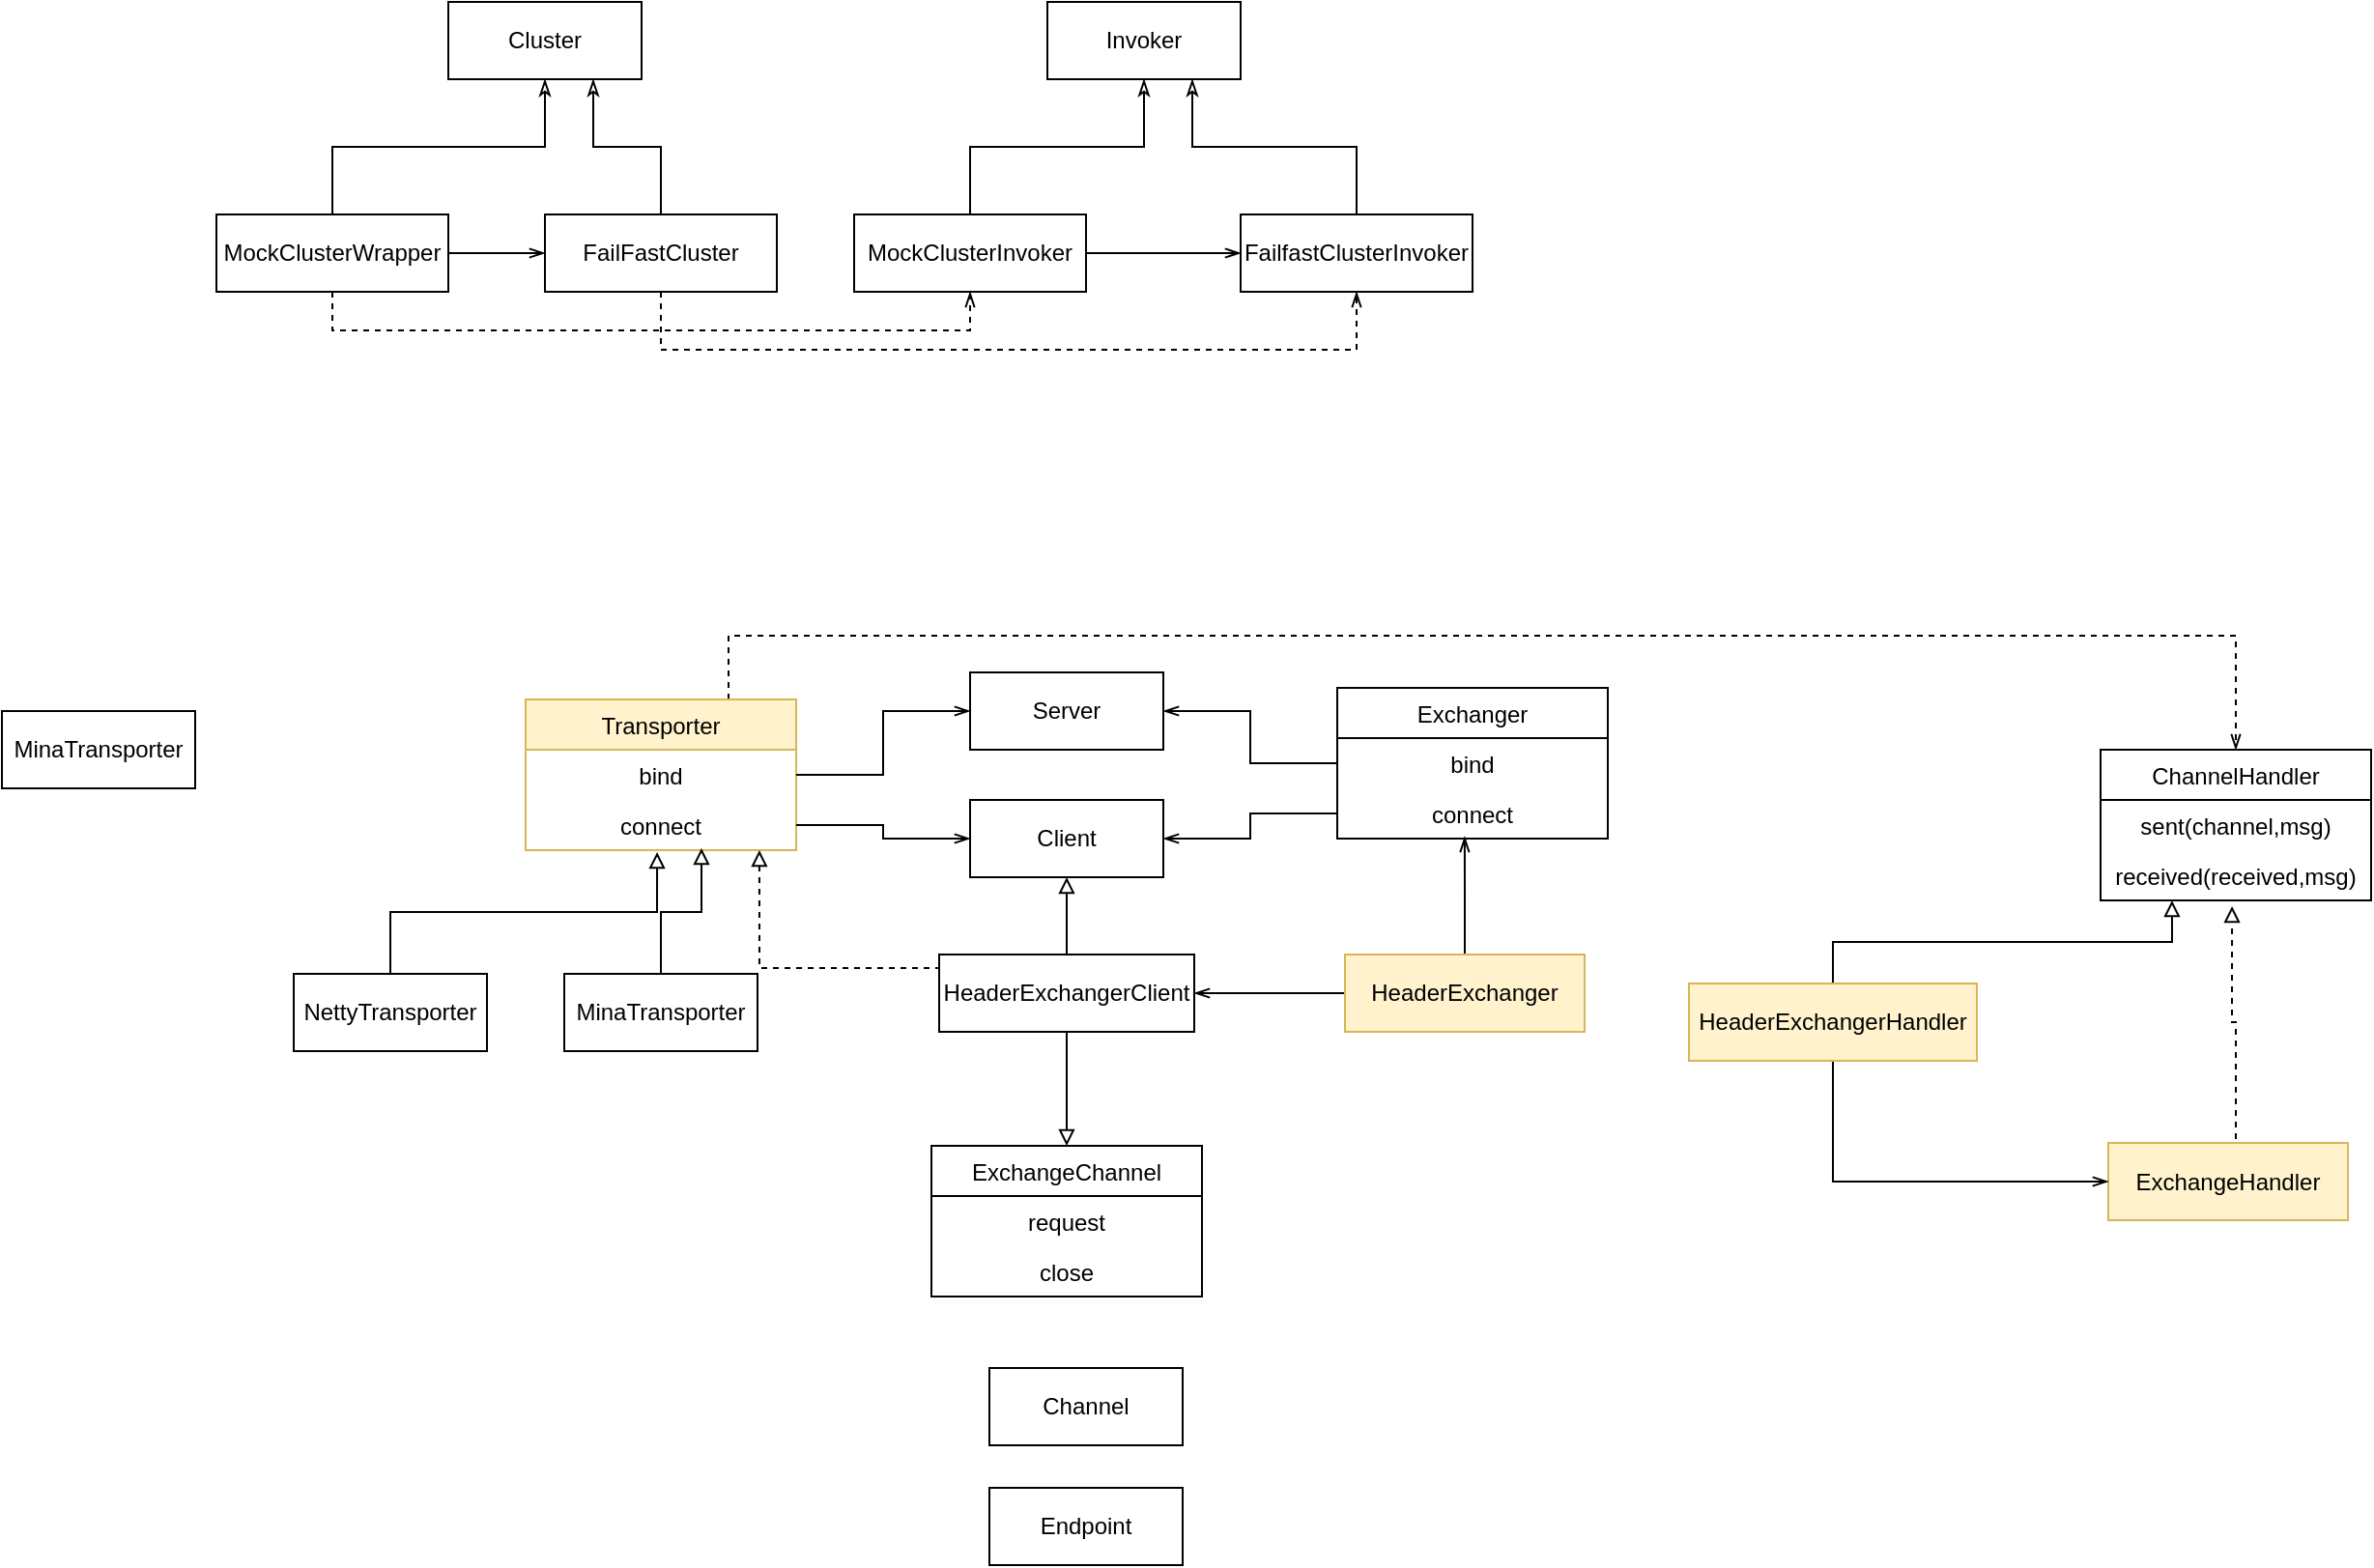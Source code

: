 <mxfile pages="1" version="11.2.8" type="github"><diagram id="3wP88udwANUkymrkbnxM" name="第 1 页"><mxGraphModel dx="1163" dy="397" grid="0" gridSize="10" guides="1" tooltips="1" connect="1" arrows="1" fold="1" page="0" pageScale="1" pageWidth="827" pageHeight="1169" math="0" shadow="0"><root><mxCell id="0"/><mxCell id="1" parent="0"/><mxCell id="S6FNpbCSUPsFbbJEjk5P-1" value="Cluster" style="rounded=0;whiteSpace=wrap;html=1;" vertex="1" parent="1"><mxGeometry x="170" y="120" width="100" height="40" as="geometry"/></mxCell><mxCell id="S6FNpbCSUPsFbbJEjk5P-2" value="Invoker" style="rounded=0;whiteSpace=wrap;html=1;" vertex="1" parent="1"><mxGeometry x="480" y="120" width="100" height="40" as="geometry"/></mxCell><mxCell id="S6FNpbCSUPsFbbJEjk5P-13" style="edgeStyle=orthogonalEdgeStyle;rounded=0;orthogonalLoop=1;jettySize=auto;html=1;exitX=0.5;exitY=0;exitDx=0;exitDy=0;entryX=0.5;entryY=1;entryDx=0;entryDy=0;endArrow=classicThin;endFill=0;" edge="1" parent="1" source="S6FNpbCSUPsFbbJEjk5P-3" target="S6FNpbCSUPsFbbJEjk5P-1"><mxGeometry relative="1" as="geometry"/></mxCell><mxCell id="S6FNpbCSUPsFbbJEjk5P-25" style="edgeStyle=orthogonalEdgeStyle;rounded=0;orthogonalLoop=1;jettySize=auto;html=1;exitX=0.5;exitY=1;exitDx=0;exitDy=0;entryX=0.5;entryY=1;entryDx=0;entryDy=0;endArrow=openThin;endFill=0;dashed=1;" edge="1" parent="1" source="S6FNpbCSUPsFbbJEjk5P-3" target="S6FNpbCSUPsFbbJEjk5P-14"><mxGeometry relative="1" as="geometry"/></mxCell><mxCell id="S6FNpbCSUPsFbbJEjk5P-27" style="edgeStyle=orthogonalEdgeStyle;rounded=0;orthogonalLoop=1;jettySize=auto;html=1;exitX=1;exitY=0.5;exitDx=0;exitDy=0;entryX=0;entryY=0.5;entryDx=0;entryDy=0;endArrow=openThin;endFill=0;" edge="1" parent="1" source="S6FNpbCSUPsFbbJEjk5P-3" target="S6FNpbCSUPsFbbJEjk5P-19"><mxGeometry relative="1" as="geometry"/></mxCell><mxCell id="S6FNpbCSUPsFbbJEjk5P-3" value="MockClusterWrapper" style="rounded=0;whiteSpace=wrap;html=1;" vertex="1" parent="1"><mxGeometry x="50" y="230" width="120" height="40" as="geometry"/></mxCell><mxCell id="S6FNpbCSUPsFbbJEjk5P-15" style="edgeStyle=orthogonalEdgeStyle;rounded=0;orthogonalLoop=1;jettySize=auto;html=1;exitX=0.5;exitY=0;exitDx=0;exitDy=0;entryX=0.5;entryY=1;entryDx=0;entryDy=0;endArrow=classicThin;endFill=0;" edge="1" parent="1" source="S6FNpbCSUPsFbbJEjk5P-14" target="S6FNpbCSUPsFbbJEjk5P-2"><mxGeometry relative="1" as="geometry"/></mxCell><mxCell id="S6FNpbCSUPsFbbJEjk5P-28" style="edgeStyle=orthogonalEdgeStyle;rounded=0;orthogonalLoop=1;jettySize=auto;html=1;exitX=1;exitY=0.5;exitDx=0;exitDy=0;entryX=0;entryY=0.5;entryDx=0;entryDy=0;endArrow=openThin;endFill=0;" edge="1" parent="1" source="S6FNpbCSUPsFbbJEjk5P-14" target="S6FNpbCSUPsFbbJEjk5P-16"><mxGeometry relative="1" as="geometry"/></mxCell><mxCell id="S6FNpbCSUPsFbbJEjk5P-14" value="MockClusterInvoker" style="rounded=0;whiteSpace=wrap;html=1;" vertex="1" parent="1"><mxGeometry x="380" y="230" width="120" height="40" as="geometry"/></mxCell><mxCell id="S6FNpbCSUPsFbbJEjk5P-17" style="edgeStyle=orthogonalEdgeStyle;rounded=0;orthogonalLoop=1;jettySize=auto;html=1;exitX=0.5;exitY=0;exitDx=0;exitDy=0;entryX=0.75;entryY=1;entryDx=0;entryDy=0;endArrow=classicThin;endFill=0;" edge="1" parent="1" source="S6FNpbCSUPsFbbJEjk5P-16" target="S6FNpbCSUPsFbbJEjk5P-2"><mxGeometry relative="1" as="geometry"/></mxCell><mxCell id="S6FNpbCSUPsFbbJEjk5P-16" value="FailfastClusterInvoker" style="rounded=0;whiteSpace=wrap;html=1;" vertex="1" parent="1"><mxGeometry x="580" y="230" width="120" height="40" as="geometry"/></mxCell><mxCell id="S6FNpbCSUPsFbbJEjk5P-20" style="edgeStyle=orthogonalEdgeStyle;rounded=0;orthogonalLoop=1;jettySize=auto;html=1;exitX=0.5;exitY=0;exitDx=0;exitDy=0;entryX=0.75;entryY=1;entryDx=0;entryDy=0;endArrow=classicThin;endFill=0;" edge="1" parent="1" source="S6FNpbCSUPsFbbJEjk5P-19" target="S6FNpbCSUPsFbbJEjk5P-1"><mxGeometry relative="1" as="geometry"/></mxCell><mxCell id="S6FNpbCSUPsFbbJEjk5P-26" style="edgeStyle=orthogonalEdgeStyle;rounded=0;orthogonalLoop=1;jettySize=auto;html=1;exitX=0.5;exitY=1;exitDx=0;exitDy=0;entryX=0.5;entryY=1;entryDx=0;entryDy=0;dashed=1;endArrow=openThin;endFill=0;" edge="1" parent="1" source="S6FNpbCSUPsFbbJEjk5P-19" target="S6FNpbCSUPsFbbJEjk5P-16"><mxGeometry relative="1" as="geometry"><Array as="points"><mxPoint x="280" y="300"/><mxPoint x="640" y="300"/></Array></mxGeometry></mxCell><mxCell id="S6FNpbCSUPsFbbJEjk5P-19" value="FailFastCluster" style="rounded=0;whiteSpace=wrap;html=1;" vertex="1" parent="1"><mxGeometry x="220" y="230" width="120" height="40" as="geometry"/></mxCell><mxCell id="S6FNpbCSUPsFbbJEjk5P-42" style="edgeStyle=orthogonalEdgeStyle;rounded=0;orthogonalLoop=1;jettySize=auto;html=1;exitX=0.5;exitY=0;exitDx=0;exitDy=0;entryX=0.486;entryY=1.038;entryDx=0;entryDy=0;entryPerimeter=0;endArrow=block;endFill=0;" edge="1" parent="1" source="S6FNpbCSUPsFbbJEjk5P-30" target="S6FNpbCSUPsFbbJEjk5P-33"><mxGeometry relative="1" as="geometry"/></mxCell><mxCell id="S6FNpbCSUPsFbbJEjk5P-30" value="NettyTransporter" style="rounded=0;whiteSpace=wrap;html=1;" vertex="1" parent="1"><mxGeometry x="90" y="623" width="100" height="40" as="geometry"/></mxCell><mxCell id="S6FNpbCSUPsFbbJEjk5P-83" style="edgeStyle=orthogonalEdgeStyle;rounded=0;orthogonalLoop=1;jettySize=auto;html=1;exitX=0.75;exitY=0;exitDx=0;exitDy=0;entryX=0.5;entryY=0;entryDx=0;entryDy=0;dashed=1;endArrow=openThin;endFill=0;" edge="1" parent="1" source="S6FNpbCSUPsFbbJEjk5P-31" target="S6FNpbCSUPsFbbJEjk5P-76"><mxGeometry relative="1" as="geometry"><Array as="points"><mxPoint x="315" y="448"/><mxPoint x="1095" y="448"/></Array></mxGeometry></mxCell><mxCell id="S6FNpbCSUPsFbbJEjk5P-31" value="Transporter" style="swimlane;fontStyle=0;childLayout=stackLayout;horizontal=1;startSize=26;fillColor=#fff2cc;horizontalStack=0;resizeParent=1;resizeParentMax=0;resizeLast=0;collapsible=1;marginBottom=0;strokeColor=#d6b656;" vertex="1" parent="1"><mxGeometry x="210" y="481" width="140" height="78" as="geometry"/></mxCell><mxCell id="S6FNpbCSUPsFbbJEjk5P-32" value="bind" style="text;strokeColor=none;fillColor=none;align=center;verticalAlign=top;spacingLeft=4;spacingRight=4;overflow=hidden;rotatable=0;points=[[0,0.5],[1,0.5]];portConstraint=eastwest;" vertex="1" parent="S6FNpbCSUPsFbbJEjk5P-31"><mxGeometry y="26" width="140" height="26" as="geometry"/></mxCell><mxCell id="S6FNpbCSUPsFbbJEjk5P-33" value="connect" style="text;strokeColor=none;fillColor=none;align=center;verticalAlign=top;spacingLeft=4;spacingRight=4;overflow=hidden;rotatable=0;points=[[0,0.5],[1,0.5]];portConstraint=eastwest;" vertex="1" parent="S6FNpbCSUPsFbbJEjk5P-31"><mxGeometry y="52" width="140" height="26" as="geometry"/></mxCell><mxCell id="S6FNpbCSUPsFbbJEjk5P-36" value="Server" style="rounded=0;whiteSpace=wrap;html=1;" vertex="1" parent="1"><mxGeometry x="440" y="467" width="100" height="40" as="geometry"/></mxCell><mxCell id="S6FNpbCSUPsFbbJEjk5P-37" value="Client" style="rounded=0;whiteSpace=wrap;html=1;" vertex="1" parent="1"><mxGeometry x="440" y="533" width="100" height="40" as="geometry"/></mxCell><mxCell id="S6FNpbCSUPsFbbJEjk5P-38" style="edgeStyle=orthogonalEdgeStyle;rounded=0;orthogonalLoop=1;jettySize=auto;html=1;exitX=1;exitY=0.5;exitDx=0;exitDy=0;entryX=0;entryY=0.5;entryDx=0;entryDy=0;endArrow=openThin;endFill=0;" edge="1" parent="1" source="S6FNpbCSUPsFbbJEjk5P-32" target="S6FNpbCSUPsFbbJEjk5P-36"><mxGeometry relative="1" as="geometry"/></mxCell><mxCell id="S6FNpbCSUPsFbbJEjk5P-39" style="edgeStyle=orthogonalEdgeStyle;rounded=0;orthogonalLoop=1;jettySize=auto;html=1;exitX=1;exitY=0.5;exitDx=0;exitDy=0;entryX=0;entryY=0.5;entryDx=0;entryDy=0;endArrow=openThin;endFill=0;" edge="1" parent="1" source="S6FNpbCSUPsFbbJEjk5P-33" target="S6FNpbCSUPsFbbJEjk5P-37"><mxGeometry relative="1" as="geometry"/></mxCell><mxCell id="S6FNpbCSUPsFbbJEjk5P-44" style="edgeStyle=orthogonalEdgeStyle;rounded=0;orthogonalLoop=1;jettySize=auto;html=1;exitX=0.5;exitY=0;exitDx=0;exitDy=0;entryX=0.65;entryY=0.962;entryDx=0;entryDy=0;entryPerimeter=0;endArrow=block;endFill=0;" edge="1" parent="1" source="S6FNpbCSUPsFbbJEjk5P-43" target="S6FNpbCSUPsFbbJEjk5P-33"><mxGeometry relative="1" as="geometry"/></mxCell><mxCell id="S6FNpbCSUPsFbbJEjk5P-43" value="MinaTransporter" style="rounded=0;whiteSpace=wrap;html=1;" vertex="1" parent="1"><mxGeometry x="230" y="623" width="100" height="40" as="geometry"/></mxCell><mxCell id="S6FNpbCSUPsFbbJEjk5P-47" value="MinaTransporter" style="rounded=0;whiteSpace=wrap;html=1;" vertex="1" parent="1"><mxGeometry x="-61" y="487" width="100" height="40" as="geometry"/></mxCell><mxCell id="S6FNpbCSUPsFbbJEjk5P-48" value="Exchanger" style="swimlane;fontStyle=0;childLayout=stackLayout;horizontal=1;startSize=26;fillColor=none;horizontalStack=0;resizeParent=1;resizeParentMax=0;resizeLast=0;collapsible=1;marginBottom=0;" vertex="1" parent="1"><mxGeometry x="630" y="475" width="140" height="78" as="geometry"><mxRectangle x="-90" y="565" width="84" height="26" as="alternateBounds"/></mxGeometry></mxCell><mxCell id="S6FNpbCSUPsFbbJEjk5P-49" value="bind" style="text;strokeColor=none;fillColor=none;align=center;verticalAlign=top;spacingLeft=4;spacingRight=4;overflow=hidden;rotatable=0;points=[[0,0.5],[1,0.5]];portConstraint=eastwest;" vertex="1" parent="S6FNpbCSUPsFbbJEjk5P-48"><mxGeometry y="26" width="140" height="26" as="geometry"/></mxCell><mxCell id="S6FNpbCSUPsFbbJEjk5P-50" value="connect" style="text;strokeColor=none;fillColor=none;align=center;verticalAlign=top;spacingLeft=4;spacingRight=4;overflow=hidden;rotatable=0;points=[[0,0.5],[1,0.5]];portConstraint=eastwest;" vertex="1" parent="S6FNpbCSUPsFbbJEjk5P-48"><mxGeometry y="52" width="140" height="26" as="geometry"/></mxCell><mxCell id="S6FNpbCSUPsFbbJEjk5P-51" style="edgeStyle=orthogonalEdgeStyle;rounded=0;orthogonalLoop=1;jettySize=auto;html=1;exitX=0;exitY=0.5;exitDx=0;exitDy=0;entryX=1;entryY=0.5;entryDx=0;entryDy=0;endArrow=openThin;endFill=0;" edge="1" parent="1" source="S6FNpbCSUPsFbbJEjk5P-49" target="S6FNpbCSUPsFbbJEjk5P-36"><mxGeometry relative="1" as="geometry"/></mxCell><mxCell id="S6FNpbCSUPsFbbJEjk5P-52" style="edgeStyle=orthogonalEdgeStyle;rounded=0;orthogonalLoop=1;jettySize=auto;html=1;exitX=0;exitY=0.5;exitDx=0;exitDy=0;entryX=1;entryY=0.5;entryDx=0;entryDy=0;endArrow=openThin;endFill=0;" edge="1" parent="1" source="S6FNpbCSUPsFbbJEjk5P-50" target="S6FNpbCSUPsFbbJEjk5P-37"><mxGeometry relative="1" as="geometry"/></mxCell><mxCell id="S6FNpbCSUPsFbbJEjk5P-54" style="edgeStyle=orthogonalEdgeStyle;rounded=0;orthogonalLoop=1;jettySize=auto;html=1;exitX=0.5;exitY=0;exitDx=0;exitDy=0;entryX=0.471;entryY=0.962;entryDx=0;entryDy=0;entryPerimeter=0;endArrow=openThin;endFill=0;" edge="1" parent="1" source="S6FNpbCSUPsFbbJEjk5P-53" target="S6FNpbCSUPsFbbJEjk5P-50"><mxGeometry relative="1" as="geometry"/></mxCell><mxCell id="S6FNpbCSUPsFbbJEjk5P-60" style="edgeStyle=orthogonalEdgeStyle;rounded=0;orthogonalLoop=1;jettySize=auto;html=1;exitX=0;exitY=0.5;exitDx=0;exitDy=0;entryX=1;entryY=0.5;entryDx=0;entryDy=0;endArrow=openThin;endFill=0;" edge="1" parent="1" source="S6FNpbCSUPsFbbJEjk5P-53" target="S6FNpbCSUPsFbbJEjk5P-58"><mxGeometry relative="1" as="geometry"/></mxCell><mxCell id="S6FNpbCSUPsFbbJEjk5P-53" value="HeaderExchanger" style="rounded=0;whiteSpace=wrap;html=1;fillColor=#fff2cc;strokeColor=#d6b656;" vertex="1" parent="1"><mxGeometry x="634" y="613" width="124" height="40" as="geometry"/></mxCell><mxCell id="S6FNpbCSUPsFbbJEjk5P-59" style="edgeStyle=orthogonalEdgeStyle;rounded=0;orthogonalLoop=1;jettySize=auto;html=1;exitX=0.5;exitY=0;exitDx=0;exitDy=0;entryX=0.5;entryY=1;entryDx=0;entryDy=0;endArrow=block;endFill=0;" edge="1" parent="1" source="S6FNpbCSUPsFbbJEjk5P-58" target="S6FNpbCSUPsFbbJEjk5P-37"><mxGeometry relative="1" as="geometry"/></mxCell><mxCell id="S6FNpbCSUPsFbbJEjk5P-66" style="edgeStyle=orthogonalEdgeStyle;rounded=0;orthogonalLoop=1;jettySize=auto;html=1;exitX=0.5;exitY=1;exitDx=0;exitDy=0;endArrow=block;endFill=0;" edge="1" parent="1" source="S6FNpbCSUPsFbbJEjk5P-58" target="S6FNpbCSUPsFbbJEjk5P-63"><mxGeometry relative="1" as="geometry"/></mxCell><mxCell id="S6FNpbCSUPsFbbJEjk5P-74" style="edgeStyle=orthogonalEdgeStyle;rounded=0;orthogonalLoop=1;jettySize=auto;html=1;exitX=0;exitY=0.5;exitDx=0;exitDy=0;entryX=0.864;entryY=1;entryDx=0;entryDy=0;entryPerimeter=0;endArrow=block;endFill=0;dashed=1;" edge="1" parent="1" source="S6FNpbCSUPsFbbJEjk5P-58" target="S6FNpbCSUPsFbbJEjk5P-33"><mxGeometry relative="1" as="geometry"><Array as="points"><mxPoint x="424" y="620"/><mxPoint x="331" y="620"/></Array></mxGeometry></mxCell><mxCell id="S6FNpbCSUPsFbbJEjk5P-58" value="HeaderExchangerClient" style="rounded=0;whiteSpace=wrap;html=1;" vertex="1" parent="1"><mxGeometry x="424" y="613" width="132" height="40" as="geometry"/></mxCell><mxCell id="S6FNpbCSUPsFbbJEjk5P-63" value="ExchangeChannel" style="swimlane;fontStyle=0;childLayout=stackLayout;horizontal=1;startSize=26;fillColor=none;horizontalStack=0;resizeParent=1;resizeParentMax=0;resizeLast=0;collapsible=1;marginBottom=0;" vertex="1" parent="1"><mxGeometry x="420" y="712" width="140" height="78" as="geometry"><mxRectangle x="-90" y="565" width="84" height="26" as="alternateBounds"/></mxGeometry></mxCell><mxCell id="S6FNpbCSUPsFbbJEjk5P-64" value="request" style="text;strokeColor=none;fillColor=none;align=center;verticalAlign=top;spacingLeft=4;spacingRight=4;overflow=hidden;rotatable=0;points=[[0,0.5],[1,0.5]];portConstraint=eastwest;" vertex="1" parent="S6FNpbCSUPsFbbJEjk5P-63"><mxGeometry y="26" width="140" height="26" as="geometry"/></mxCell><mxCell id="S6FNpbCSUPsFbbJEjk5P-65" value="close" style="text;strokeColor=none;fillColor=none;align=center;verticalAlign=top;spacingLeft=4;spacingRight=4;overflow=hidden;rotatable=0;points=[[0,0.5],[1,0.5]];portConstraint=eastwest;" vertex="1" parent="S6FNpbCSUPsFbbJEjk5P-63"><mxGeometry y="52" width="140" height="26" as="geometry"/></mxCell><mxCell id="S6FNpbCSUPsFbbJEjk5P-67" value="Channel" style="rounded=0;whiteSpace=wrap;html=1;" vertex="1" parent="1"><mxGeometry x="450" y="827" width="100" height="40" as="geometry"/></mxCell><mxCell id="S6FNpbCSUPsFbbJEjk5P-68" value="Endpoint" style="rounded=0;whiteSpace=wrap;html=1;" vertex="1" parent="1"><mxGeometry x="450" y="889" width="100" height="40" as="geometry"/></mxCell><mxCell id="S6FNpbCSUPsFbbJEjk5P-71" value="" style="edgeStyle=orthogonalEdgeStyle;rounded=0;orthogonalLoop=1;jettySize=auto;html=1;endArrow=block;endFill=0;" edge="1" parent="1" target="S6FNpbCSUPsFbbJEjk5P-70"><mxGeometry relative="1" as="geometry"><mxPoint x="520" y="816" as="sourcePoint"/></mxGeometry></mxCell><mxCell id="S6FNpbCSUPsFbbJEjk5P-76" value="ChannelHandler" style="swimlane;fontStyle=0;childLayout=stackLayout;horizontal=1;startSize=26;fillColor=none;horizontalStack=0;resizeParent=1;resizeParentMax=0;resizeLast=0;collapsible=1;marginBottom=0;" vertex="1" parent="1"><mxGeometry x="1025" y="507" width="140" height="78" as="geometry"><mxRectangle x="-90" y="565" width="84" height="26" as="alternateBounds"/></mxGeometry></mxCell><mxCell id="S6FNpbCSUPsFbbJEjk5P-77" value="sent(channel,msg)" style="text;strokeColor=none;fillColor=none;align=center;verticalAlign=top;spacingLeft=4;spacingRight=4;overflow=hidden;rotatable=0;points=[[0,0.5],[1,0.5]];portConstraint=eastwest;" vertex="1" parent="S6FNpbCSUPsFbbJEjk5P-76"><mxGeometry y="26" width="140" height="26" as="geometry"/></mxCell><mxCell id="S6FNpbCSUPsFbbJEjk5P-78" value="received(received,msg)" style="text;strokeColor=none;fillColor=none;align=center;verticalAlign=top;spacingLeft=4;spacingRight=4;overflow=hidden;rotatable=0;points=[[0,0.5],[1,0.5]];portConstraint=eastwest;" vertex="1" parent="S6FNpbCSUPsFbbJEjk5P-76"><mxGeometry y="52" width="140" height="26" as="geometry"/></mxCell><mxCell id="S6FNpbCSUPsFbbJEjk5P-81" style="edgeStyle=orthogonalEdgeStyle;rounded=0;orthogonalLoop=1;jettySize=auto;html=1;exitX=0.5;exitY=0;exitDx=0;exitDy=0;entryX=0.486;entryY=1.115;entryDx=0;entryDy=0;entryPerimeter=0;dashed=1;endArrow=block;endFill=0;" edge="1" parent="1" source="S6FNpbCSUPsFbbJEjk5P-79" target="S6FNpbCSUPsFbbJEjk5P-78"><mxGeometry relative="1" as="geometry"><Array as="points"><mxPoint x="1095" y="648"/><mxPoint x="1093" y="648"/></Array></mxGeometry></mxCell><mxCell id="S6FNpbCSUPsFbbJEjk5P-79" value="ExchangeHandler" style="rounded=0;whiteSpace=wrap;html=1;fillColor=#fff2cc;strokeColor=#d6b656;" vertex="1" parent="1"><mxGeometry x="1029" y="710.5" width="124" height="40" as="geometry"/></mxCell><mxCell id="S6FNpbCSUPsFbbJEjk5P-84" style="edgeStyle=orthogonalEdgeStyle;rounded=0;orthogonalLoop=1;jettySize=auto;html=1;exitX=0.5;exitY=1;exitDx=0;exitDy=0;entryX=0;entryY=0.5;entryDx=0;entryDy=0;endArrow=openThin;endFill=0;" edge="1" parent="1" source="S6FNpbCSUPsFbbJEjk5P-82" target="S6FNpbCSUPsFbbJEjk5P-79"><mxGeometry relative="1" as="geometry"/></mxCell><mxCell id="S6FNpbCSUPsFbbJEjk5P-85" style="edgeStyle=orthogonalEdgeStyle;rounded=0;orthogonalLoop=1;jettySize=auto;html=1;exitX=0.5;exitY=0;exitDx=0;exitDy=0;entryX=0.264;entryY=1;entryDx=0;entryDy=0;entryPerimeter=0;endArrow=block;endFill=0;" edge="1" parent="1" source="S6FNpbCSUPsFbbJEjk5P-82" target="S6FNpbCSUPsFbbJEjk5P-78"><mxGeometry relative="1" as="geometry"/></mxCell><mxCell id="S6FNpbCSUPsFbbJEjk5P-82" value="HeaderExchangerHandler" style="rounded=0;whiteSpace=wrap;html=1;fillColor=#fff2cc;strokeColor=#d6b656;" vertex="1" parent="1"><mxGeometry x="812" y="628" width="149" height="40" as="geometry"/></mxCell></root></mxGraphModel></diagram></mxfile>